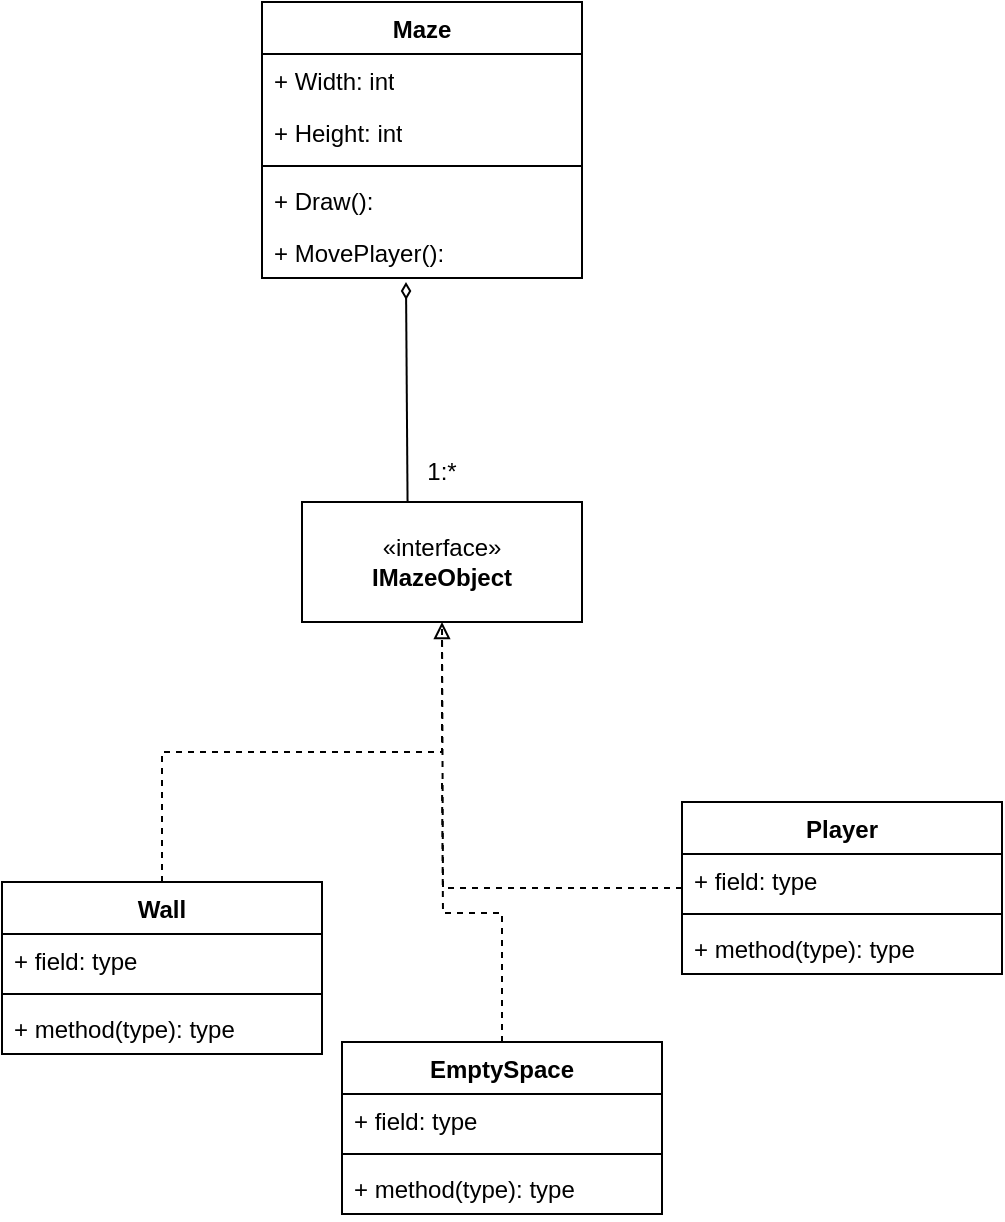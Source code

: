 <mxfile version="24.7.8">
  <diagram name="Page-1" id="tai-5yARdBTWMsIJVh95">
    <mxGraphModel dx="1050" dy="621" grid="1" gridSize="10" guides="1" tooltips="1" connect="1" arrows="1" fold="1" page="1" pageScale="1" pageWidth="850" pageHeight="1100" math="0" shadow="0">
      <root>
        <mxCell id="0" />
        <mxCell id="1" parent="0" />
        <mxCell id="cFbiPcb-UrqcASBgEJC1-1" value="«interface»&lt;br&gt;&lt;b&gt;IMazeObject&lt;/b&gt;" style="html=1;whiteSpace=wrap;" vertex="1" parent="1">
          <mxGeometry x="290" y="320" width="140" height="60" as="geometry" />
        </mxCell>
        <mxCell id="cFbiPcb-UrqcASBgEJC1-15" style="edgeStyle=orthogonalEdgeStyle;rounded=0;orthogonalLoop=1;jettySize=auto;html=1;dashed=1;endArrow=block;endFill=0;" edge="1" parent="1" source="cFbiPcb-UrqcASBgEJC1-2" target="cFbiPcb-UrqcASBgEJC1-1">
          <mxGeometry relative="1" as="geometry" />
        </mxCell>
        <mxCell id="cFbiPcb-UrqcASBgEJC1-2" value="Wall" style="swimlane;fontStyle=1;align=center;verticalAlign=top;childLayout=stackLayout;horizontal=1;startSize=26;horizontalStack=0;resizeParent=1;resizeParentMax=0;resizeLast=0;collapsible=1;marginBottom=0;whiteSpace=wrap;html=1;" vertex="1" parent="1">
          <mxGeometry x="140" y="510" width="160" height="86" as="geometry" />
        </mxCell>
        <mxCell id="cFbiPcb-UrqcASBgEJC1-3" value="+ field: type" style="text;strokeColor=none;fillColor=none;align=left;verticalAlign=top;spacingLeft=4;spacingRight=4;overflow=hidden;rotatable=0;points=[[0,0.5],[1,0.5]];portConstraint=eastwest;whiteSpace=wrap;html=1;" vertex="1" parent="cFbiPcb-UrqcASBgEJC1-2">
          <mxGeometry y="26" width="160" height="26" as="geometry" />
        </mxCell>
        <mxCell id="cFbiPcb-UrqcASBgEJC1-4" value="" style="line;strokeWidth=1;fillColor=none;align=left;verticalAlign=middle;spacingTop=-1;spacingLeft=3;spacingRight=3;rotatable=0;labelPosition=right;points=[];portConstraint=eastwest;strokeColor=inherit;" vertex="1" parent="cFbiPcb-UrqcASBgEJC1-2">
          <mxGeometry y="52" width="160" height="8" as="geometry" />
        </mxCell>
        <mxCell id="cFbiPcb-UrqcASBgEJC1-5" value="+ method(type): type" style="text;strokeColor=none;fillColor=none;align=left;verticalAlign=top;spacingLeft=4;spacingRight=4;overflow=hidden;rotatable=0;points=[[0,0.5],[1,0.5]];portConstraint=eastwest;whiteSpace=wrap;html=1;" vertex="1" parent="cFbiPcb-UrqcASBgEJC1-2">
          <mxGeometry y="60" width="160" height="26" as="geometry" />
        </mxCell>
        <mxCell id="cFbiPcb-UrqcASBgEJC1-16" style="edgeStyle=orthogonalEdgeStyle;rounded=0;orthogonalLoop=1;jettySize=auto;html=1;dashed=1;endArrow=none;endFill=0;" edge="1" parent="1" source="cFbiPcb-UrqcASBgEJC1-6">
          <mxGeometry relative="1" as="geometry">
            <mxPoint x="360" y="460" as="targetPoint" />
          </mxGeometry>
        </mxCell>
        <mxCell id="cFbiPcb-UrqcASBgEJC1-6" value="EmptySpace" style="swimlane;fontStyle=1;align=center;verticalAlign=top;childLayout=stackLayout;horizontal=1;startSize=26;horizontalStack=0;resizeParent=1;resizeParentMax=0;resizeLast=0;collapsible=1;marginBottom=0;whiteSpace=wrap;html=1;" vertex="1" parent="1">
          <mxGeometry x="310" y="590" width="160" height="86" as="geometry" />
        </mxCell>
        <mxCell id="cFbiPcb-UrqcASBgEJC1-7" value="+ field: type" style="text;strokeColor=none;fillColor=none;align=left;verticalAlign=top;spacingLeft=4;spacingRight=4;overflow=hidden;rotatable=0;points=[[0,0.5],[1,0.5]];portConstraint=eastwest;whiteSpace=wrap;html=1;" vertex="1" parent="cFbiPcb-UrqcASBgEJC1-6">
          <mxGeometry y="26" width="160" height="26" as="geometry" />
        </mxCell>
        <mxCell id="cFbiPcb-UrqcASBgEJC1-8" value="" style="line;strokeWidth=1;fillColor=none;align=left;verticalAlign=middle;spacingTop=-1;spacingLeft=3;spacingRight=3;rotatable=0;labelPosition=right;points=[];portConstraint=eastwest;strokeColor=inherit;" vertex="1" parent="cFbiPcb-UrqcASBgEJC1-6">
          <mxGeometry y="52" width="160" height="8" as="geometry" />
        </mxCell>
        <mxCell id="cFbiPcb-UrqcASBgEJC1-9" value="+ method(type): type" style="text;strokeColor=none;fillColor=none;align=left;verticalAlign=top;spacingLeft=4;spacingRight=4;overflow=hidden;rotatable=0;points=[[0,0.5],[1,0.5]];portConstraint=eastwest;whiteSpace=wrap;html=1;" vertex="1" parent="cFbiPcb-UrqcASBgEJC1-6">
          <mxGeometry y="60" width="160" height="26" as="geometry" />
        </mxCell>
        <mxCell id="cFbiPcb-UrqcASBgEJC1-17" style="edgeStyle=orthogonalEdgeStyle;rounded=0;orthogonalLoop=1;jettySize=auto;html=1;dashed=1;endArrow=none;endFill=0;" edge="1" parent="1" source="cFbiPcb-UrqcASBgEJC1-10">
          <mxGeometry relative="1" as="geometry">
            <mxPoint x="360" y="380" as="targetPoint" />
          </mxGeometry>
        </mxCell>
        <mxCell id="cFbiPcb-UrqcASBgEJC1-10" value="Player" style="swimlane;fontStyle=1;align=center;verticalAlign=top;childLayout=stackLayout;horizontal=1;startSize=26;horizontalStack=0;resizeParent=1;resizeParentMax=0;resizeLast=0;collapsible=1;marginBottom=0;whiteSpace=wrap;html=1;" vertex="1" parent="1">
          <mxGeometry x="480" y="470" width="160" height="86" as="geometry" />
        </mxCell>
        <mxCell id="cFbiPcb-UrqcASBgEJC1-11" value="+ field: type" style="text;strokeColor=none;fillColor=none;align=left;verticalAlign=top;spacingLeft=4;spacingRight=4;overflow=hidden;rotatable=0;points=[[0,0.5],[1,0.5]];portConstraint=eastwest;whiteSpace=wrap;html=1;" vertex="1" parent="cFbiPcb-UrqcASBgEJC1-10">
          <mxGeometry y="26" width="160" height="26" as="geometry" />
        </mxCell>
        <mxCell id="cFbiPcb-UrqcASBgEJC1-12" value="" style="line;strokeWidth=1;fillColor=none;align=left;verticalAlign=middle;spacingTop=-1;spacingLeft=3;spacingRight=3;rotatable=0;labelPosition=right;points=[];portConstraint=eastwest;strokeColor=inherit;" vertex="1" parent="cFbiPcb-UrqcASBgEJC1-10">
          <mxGeometry y="52" width="160" height="8" as="geometry" />
        </mxCell>
        <mxCell id="cFbiPcb-UrqcASBgEJC1-13" value="+ method(type): type" style="text;strokeColor=none;fillColor=none;align=left;verticalAlign=top;spacingLeft=4;spacingRight=4;overflow=hidden;rotatable=0;points=[[0,0.5],[1,0.5]];portConstraint=eastwest;whiteSpace=wrap;html=1;" vertex="1" parent="cFbiPcb-UrqcASBgEJC1-10">
          <mxGeometry y="60" width="160" height="26" as="geometry" />
        </mxCell>
        <mxCell id="cFbiPcb-UrqcASBgEJC1-18" value="Maze" style="swimlane;fontStyle=1;align=center;verticalAlign=top;childLayout=stackLayout;horizontal=1;startSize=26;horizontalStack=0;resizeParent=1;resizeParentMax=0;resizeLast=0;collapsible=1;marginBottom=0;whiteSpace=wrap;html=1;" vertex="1" parent="1">
          <mxGeometry x="270" y="70" width="160" height="138" as="geometry" />
        </mxCell>
        <mxCell id="cFbiPcb-UrqcASBgEJC1-19" value="+ Width: int" style="text;strokeColor=none;fillColor=none;align=left;verticalAlign=top;spacingLeft=4;spacingRight=4;overflow=hidden;rotatable=0;points=[[0,0.5],[1,0.5]];portConstraint=eastwest;whiteSpace=wrap;html=1;" vertex="1" parent="cFbiPcb-UrqcASBgEJC1-18">
          <mxGeometry y="26" width="160" height="26" as="geometry" />
        </mxCell>
        <mxCell id="cFbiPcb-UrqcASBgEJC1-24" value="+ Height: int" style="text;strokeColor=none;fillColor=none;align=left;verticalAlign=top;spacingLeft=4;spacingRight=4;overflow=hidden;rotatable=0;points=[[0,0.5],[1,0.5]];portConstraint=eastwest;whiteSpace=wrap;html=1;" vertex="1" parent="cFbiPcb-UrqcASBgEJC1-18">
          <mxGeometry y="52" width="160" height="26" as="geometry" />
        </mxCell>
        <mxCell id="cFbiPcb-UrqcASBgEJC1-20" value="" style="line;strokeWidth=1;fillColor=none;align=left;verticalAlign=middle;spacingTop=-1;spacingLeft=3;spacingRight=3;rotatable=0;labelPosition=right;points=[];portConstraint=eastwest;strokeColor=inherit;" vertex="1" parent="cFbiPcb-UrqcASBgEJC1-18">
          <mxGeometry y="78" width="160" height="8" as="geometry" />
        </mxCell>
        <mxCell id="cFbiPcb-UrqcASBgEJC1-21" value="+ Draw():&amp;nbsp;" style="text;strokeColor=none;fillColor=none;align=left;verticalAlign=top;spacingLeft=4;spacingRight=4;overflow=hidden;rotatable=0;points=[[0,0.5],[1,0.5]];portConstraint=eastwest;whiteSpace=wrap;html=1;" vertex="1" parent="cFbiPcb-UrqcASBgEJC1-18">
          <mxGeometry y="86" width="160" height="26" as="geometry" />
        </mxCell>
        <mxCell id="cFbiPcb-UrqcASBgEJC1-25" value="+ MovePlayer():&amp;nbsp;" style="text;strokeColor=none;fillColor=none;align=left;verticalAlign=top;spacingLeft=4;spacingRight=4;overflow=hidden;rotatable=0;points=[[0,0.5],[1,0.5]];portConstraint=eastwest;whiteSpace=wrap;html=1;" vertex="1" parent="cFbiPcb-UrqcASBgEJC1-18">
          <mxGeometry y="112" width="160" height="26" as="geometry" />
        </mxCell>
        <mxCell id="cFbiPcb-UrqcASBgEJC1-23" value="1:*" style="text;html=1;align=center;verticalAlign=middle;whiteSpace=wrap;rounded=0;" vertex="1" parent="1">
          <mxGeometry x="330" y="290" width="60" height="30" as="geometry" />
        </mxCell>
        <mxCell id="cFbiPcb-UrqcASBgEJC1-22" style="rounded=0;orthogonalLoop=1;jettySize=auto;html=1;endArrow=diamondThin;endFill=0;jumpSize=15;curved=1;exitX=0.377;exitY=-0.003;exitDx=0;exitDy=0;exitPerimeter=0;" edge="1" parent="1" source="cFbiPcb-UrqcASBgEJC1-1">
          <mxGeometry relative="1" as="geometry">
            <mxPoint x="342" y="210" as="targetPoint" />
          </mxGeometry>
        </mxCell>
      </root>
    </mxGraphModel>
  </diagram>
</mxfile>
